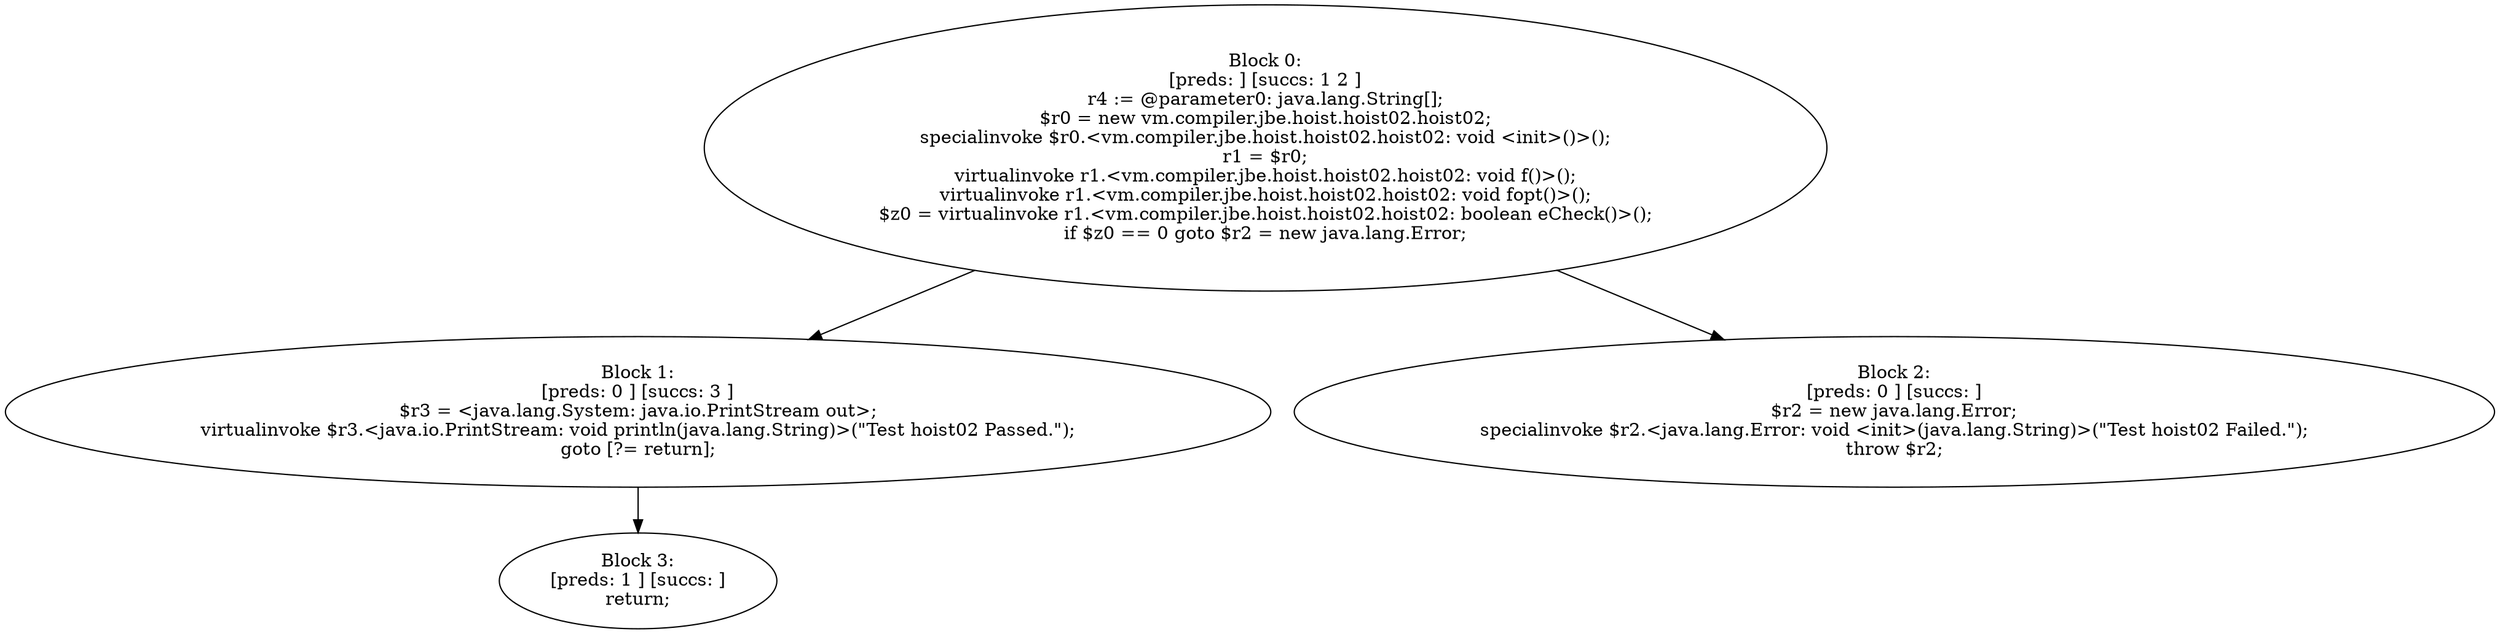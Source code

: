 digraph "unitGraph" {
    "Block 0:
[preds: ] [succs: 1 2 ]
r4 := @parameter0: java.lang.String[];
$r0 = new vm.compiler.jbe.hoist.hoist02.hoist02;
specialinvoke $r0.<vm.compiler.jbe.hoist.hoist02.hoist02: void <init>()>();
r1 = $r0;
virtualinvoke r1.<vm.compiler.jbe.hoist.hoist02.hoist02: void f()>();
virtualinvoke r1.<vm.compiler.jbe.hoist.hoist02.hoist02: void fopt()>();
$z0 = virtualinvoke r1.<vm.compiler.jbe.hoist.hoist02.hoist02: boolean eCheck()>();
if $z0 == 0 goto $r2 = new java.lang.Error;
"
    "Block 1:
[preds: 0 ] [succs: 3 ]
$r3 = <java.lang.System: java.io.PrintStream out>;
virtualinvoke $r3.<java.io.PrintStream: void println(java.lang.String)>(\"Test hoist02 Passed.\");
goto [?= return];
"
    "Block 2:
[preds: 0 ] [succs: ]
$r2 = new java.lang.Error;
specialinvoke $r2.<java.lang.Error: void <init>(java.lang.String)>(\"Test hoist02 Failed.\");
throw $r2;
"
    "Block 3:
[preds: 1 ] [succs: ]
return;
"
    "Block 0:
[preds: ] [succs: 1 2 ]
r4 := @parameter0: java.lang.String[];
$r0 = new vm.compiler.jbe.hoist.hoist02.hoist02;
specialinvoke $r0.<vm.compiler.jbe.hoist.hoist02.hoist02: void <init>()>();
r1 = $r0;
virtualinvoke r1.<vm.compiler.jbe.hoist.hoist02.hoist02: void f()>();
virtualinvoke r1.<vm.compiler.jbe.hoist.hoist02.hoist02: void fopt()>();
$z0 = virtualinvoke r1.<vm.compiler.jbe.hoist.hoist02.hoist02: boolean eCheck()>();
if $z0 == 0 goto $r2 = new java.lang.Error;
"->"Block 1:
[preds: 0 ] [succs: 3 ]
$r3 = <java.lang.System: java.io.PrintStream out>;
virtualinvoke $r3.<java.io.PrintStream: void println(java.lang.String)>(\"Test hoist02 Passed.\");
goto [?= return];
";
    "Block 0:
[preds: ] [succs: 1 2 ]
r4 := @parameter0: java.lang.String[];
$r0 = new vm.compiler.jbe.hoist.hoist02.hoist02;
specialinvoke $r0.<vm.compiler.jbe.hoist.hoist02.hoist02: void <init>()>();
r1 = $r0;
virtualinvoke r1.<vm.compiler.jbe.hoist.hoist02.hoist02: void f()>();
virtualinvoke r1.<vm.compiler.jbe.hoist.hoist02.hoist02: void fopt()>();
$z0 = virtualinvoke r1.<vm.compiler.jbe.hoist.hoist02.hoist02: boolean eCheck()>();
if $z0 == 0 goto $r2 = new java.lang.Error;
"->"Block 2:
[preds: 0 ] [succs: ]
$r2 = new java.lang.Error;
specialinvoke $r2.<java.lang.Error: void <init>(java.lang.String)>(\"Test hoist02 Failed.\");
throw $r2;
";
    "Block 1:
[preds: 0 ] [succs: 3 ]
$r3 = <java.lang.System: java.io.PrintStream out>;
virtualinvoke $r3.<java.io.PrintStream: void println(java.lang.String)>(\"Test hoist02 Passed.\");
goto [?= return];
"->"Block 3:
[preds: 1 ] [succs: ]
return;
";
}
